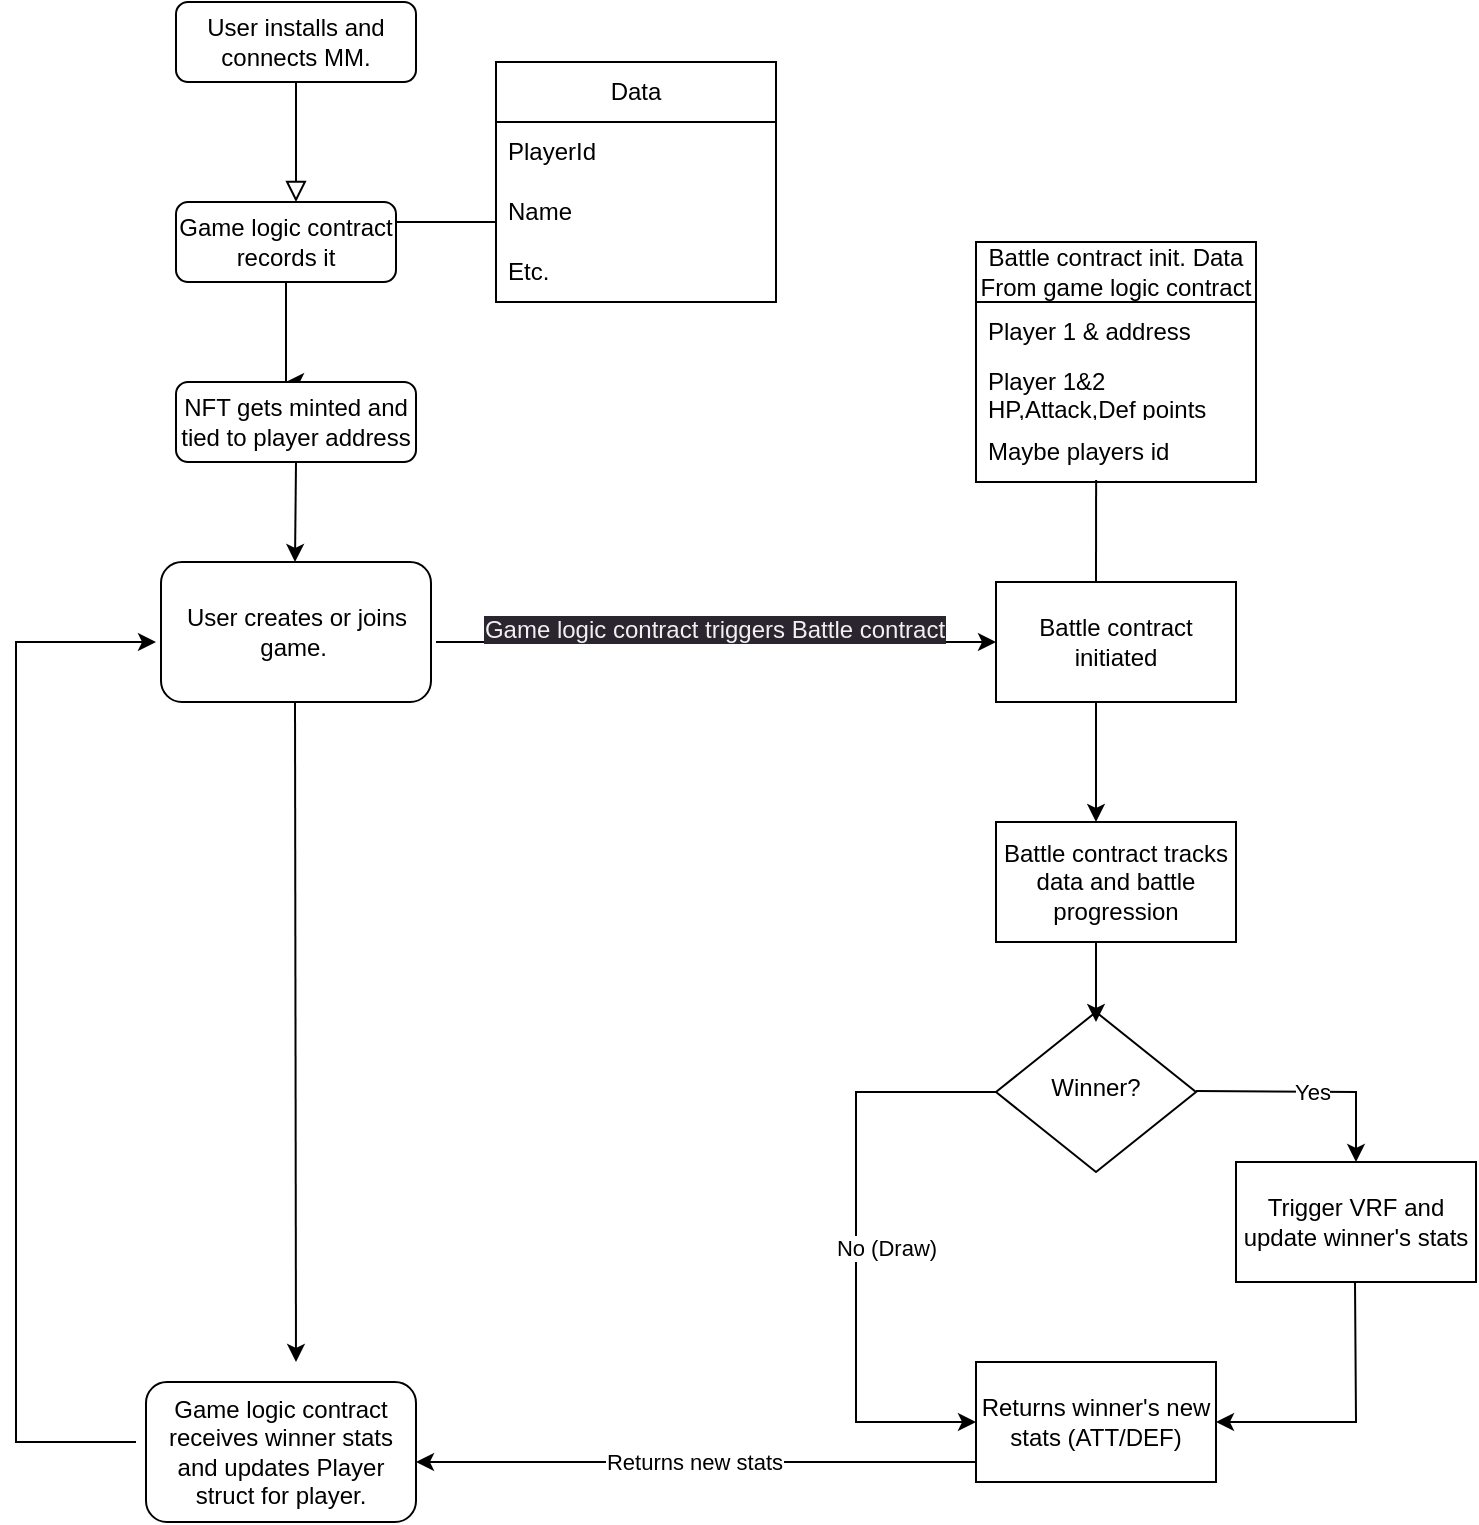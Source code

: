 <mxfile version="21.3.2" type="github">
  <diagram id="C5RBs43oDa-KdzZeNtuy" name="Page-1">
    <mxGraphModel dx="1195" dy="640" grid="1" gridSize="10" guides="1" tooltips="1" connect="1" arrows="1" fold="1" page="1" pageScale="1" pageWidth="827" pageHeight="1169" math="0" shadow="0">
      <root>
        <mxCell id="WIyWlLk6GJQsqaUBKTNV-0" />
        <mxCell id="WIyWlLk6GJQsqaUBKTNV-1" parent="WIyWlLk6GJQsqaUBKTNV-0" />
        <mxCell id="WIyWlLk6GJQsqaUBKTNV-2" value="" style="rounded=0;html=1;jettySize=auto;orthogonalLoop=1;fontSize=11;endArrow=block;endFill=0;endSize=8;strokeWidth=1;shadow=0;labelBackgroundColor=none;edgeStyle=orthogonalEdgeStyle;" parent="WIyWlLk6GJQsqaUBKTNV-1" source="WIyWlLk6GJQsqaUBKTNV-3" edge="1">
          <mxGeometry relative="1" as="geometry">
            <mxPoint x="220" y="180" as="targetPoint" />
          </mxGeometry>
        </mxCell>
        <mxCell id="WIyWlLk6GJQsqaUBKTNV-3" value="User installs and connects MM." style="rounded=1;whiteSpace=wrap;html=1;fontSize=12;glass=0;strokeWidth=1;shadow=0;" parent="WIyWlLk6GJQsqaUBKTNV-1" vertex="1">
          <mxGeometry x="160" y="80" width="120" height="40" as="geometry" />
        </mxCell>
        <mxCell id="WIyWlLk6GJQsqaUBKTNV-6" value="Winner?" style="rhombus;whiteSpace=wrap;html=1;shadow=0;fontFamily=Helvetica;fontSize=12;align=center;strokeWidth=1;spacing=6;spacingTop=-4;" parent="WIyWlLk6GJQsqaUBKTNV-1" vertex="1">
          <mxGeometry x="570" y="585" width="100" height="80" as="geometry" />
        </mxCell>
        <mxCell id="VcJ2u2z-iVHzoQPS1wjx-1" style="edgeStyle=orthogonalEdgeStyle;rounded=0;orthogonalLoop=1;jettySize=auto;html=1;exitX=0.5;exitY=1;exitDx=0;exitDy=0;" edge="1" parent="WIyWlLk6GJQsqaUBKTNV-1" source="VcJ2u2z-iVHzoQPS1wjx-0">
          <mxGeometry relative="1" as="geometry">
            <mxPoint x="215" y="270" as="targetPoint" />
            <Array as="points">
              <mxPoint x="215" y="270" />
              <mxPoint x="216" y="270" />
            </Array>
          </mxGeometry>
        </mxCell>
        <mxCell id="VcJ2u2z-iVHzoQPS1wjx-0" value="Game logic contract records it" style="rounded=1;whiteSpace=wrap;html=1;fontSize=12;glass=0;strokeWidth=1;shadow=0;" vertex="1" parent="WIyWlLk6GJQsqaUBKTNV-1">
          <mxGeometry x="160" y="180" width="110" height="40" as="geometry" />
        </mxCell>
        <mxCell id="VcJ2u2z-iVHzoQPS1wjx-2" value="Data" style="swimlane;fontStyle=0;childLayout=stackLayout;horizontal=1;startSize=30;horizontalStack=0;resizeParent=1;resizeParentMax=0;resizeLast=0;collapsible=1;marginBottom=0;whiteSpace=wrap;html=1;" vertex="1" parent="WIyWlLk6GJQsqaUBKTNV-1">
          <mxGeometry x="320" y="110" width="140" height="120" as="geometry" />
        </mxCell>
        <mxCell id="VcJ2u2z-iVHzoQPS1wjx-3" value="PlayerId" style="text;strokeColor=none;fillColor=none;align=left;verticalAlign=middle;spacingLeft=4;spacingRight=4;overflow=hidden;points=[[0,0.5],[1,0.5]];portConstraint=eastwest;rotatable=0;whiteSpace=wrap;html=1;" vertex="1" parent="VcJ2u2z-iVHzoQPS1wjx-2">
          <mxGeometry y="30" width="140" height="30" as="geometry" />
        </mxCell>
        <mxCell id="VcJ2u2z-iVHzoQPS1wjx-4" value="Name" style="text;strokeColor=none;fillColor=none;align=left;verticalAlign=middle;spacingLeft=4;spacingRight=4;overflow=hidden;points=[[0,0.5],[1,0.5]];portConstraint=eastwest;rotatable=0;whiteSpace=wrap;html=1;" vertex="1" parent="VcJ2u2z-iVHzoQPS1wjx-2">
          <mxGeometry y="60" width="140" height="30" as="geometry" />
        </mxCell>
        <mxCell id="VcJ2u2z-iVHzoQPS1wjx-5" value="Etc." style="text;strokeColor=none;fillColor=none;align=left;verticalAlign=middle;spacingLeft=4;spacingRight=4;overflow=hidden;points=[[0,0.5],[1,0.5]];portConstraint=eastwest;rotatable=0;whiteSpace=wrap;html=1;" vertex="1" parent="VcJ2u2z-iVHzoQPS1wjx-2">
          <mxGeometry y="90" width="140" height="30" as="geometry" />
        </mxCell>
        <mxCell id="VcJ2u2z-iVHzoQPS1wjx-7" value="" style="endArrow=none;html=1;rounded=0;entryX=0;entryY=0.667;entryDx=0;entryDy=0;exitX=1;exitY=0.25;exitDx=0;exitDy=0;entryPerimeter=0;" edge="1" parent="WIyWlLk6GJQsqaUBKTNV-1" source="VcJ2u2z-iVHzoQPS1wjx-0" target="VcJ2u2z-iVHzoQPS1wjx-4">
          <mxGeometry width="50" height="50" relative="1" as="geometry">
            <mxPoint x="390" y="420" as="sourcePoint" />
            <mxPoint x="440" y="370" as="targetPoint" />
            <Array as="points">
              <mxPoint x="290" y="190" />
            </Array>
          </mxGeometry>
        </mxCell>
        <mxCell id="VcJ2u2z-iVHzoQPS1wjx-9" value="NFT gets minted and tied to player address" style="rounded=1;whiteSpace=wrap;html=1;fontSize=12;glass=0;strokeWidth=1;shadow=0;" vertex="1" parent="WIyWlLk6GJQsqaUBKTNV-1">
          <mxGeometry x="160" y="270" width="120" height="40" as="geometry" />
        </mxCell>
        <mxCell id="VcJ2u2z-iVHzoQPS1wjx-12" value="User creates or joins game.&amp;nbsp;" style="rounded=1;whiteSpace=wrap;html=1;fontSize=12;glass=0;strokeWidth=1;shadow=0;" vertex="1" parent="WIyWlLk6GJQsqaUBKTNV-1">
          <mxGeometry x="152.5" y="360" width="135" height="70" as="geometry" />
        </mxCell>
        <mxCell id="VcJ2u2z-iVHzoQPS1wjx-16" value="" style="endArrow=classic;html=1;rounded=0;" edge="1" parent="WIyWlLk6GJQsqaUBKTNV-1">
          <mxGeometry relative="1" as="geometry">
            <mxPoint x="290" y="400" as="sourcePoint" />
            <mxPoint x="570" y="400" as="targetPoint" />
          </mxGeometry>
        </mxCell>
        <mxCell id="VcJ2u2z-iVHzoQPS1wjx-17" value="&#xa;&lt;span style=&quot;color: rgb(240, 240, 240); font-family: Helvetica; font-size: 12px; font-style: normal; font-variant-ligatures: normal; font-variant-caps: normal; font-weight: 400; letter-spacing: normal; orphans: 2; text-align: center; text-indent: 0px; text-transform: none; widows: 2; word-spacing: 0px; -webkit-text-stroke-width: 0px; background-color: rgb(42, 37, 47); text-decoration-thickness: initial; text-decoration-style: initial; text-decoration-color: initial; float: none; display: inline !important;&quot;&gt;Game logic contract triggers Battle contract&lt;/span&gt;&#xa;&#xa;" style="edgeLabel;resizable=0;html=1;align=center;verticalAlign=middle;" connectable="0" vertex="1" parent="VcJ2u2z-iVHzoQPS1wjx-16">
          <mxGeometry relative="1" as="geometry">
            <mxPoint x="-1" as="offset" />
          </mxGeometry>
        </mxCell>
        <mxCell id="VcJ2u2z-iVHzoQPS1wjx-18" value="Battle contract initiated" style="rounded=0;whiteSpace=wrap;html=1;" vertex="1" parent="WIyWlLk6GJQsqaUBKTNV-1">
          <mxGeometry x="570" y="370" width="120" height="60" as="geometry" />
        </mxCell>
        <mxCell id="VcJ2u2z-iVHzoQPS1wjx-19" value="Battle contract init. Data&lt;br&gt;From game logic contract" style="swimlane;fontStyle=0;childLayout=stackLayout;horizontal=1;startSize=30;horizontalStack=0;resizeParent=1;resizeParentMax=0;resizeLast=0;collapsible=1;marginBottom=0;whiteSpace=wrap;html=1;" vertex="1" parent="WIyWlLk6GJQsqaUBKTNV-1">
          <mxGeometry x="560" y="200" width="140" height="120" as="geometry" />
        </mxCell>
        <mxCell id="VcJ2u2z-iVHzoQPS1wjx-20" value="Player 1 &amp;amp; address" style="text;strokeColor=none;fillColor=none;align=left;verticalAlign=middle;spacingLeft=4;spacingRight=4;overflow=hidden;points=[[0,0.5],[1,0.5]];portConstraint=eastwest;rotatable=0;whiteSpace=wrap;html=1;" vertex="1" parent="VcJ2u2z-iVHzoQPS1wjx-19">
          <mxGeometry y="30" width="140" height="30" as="geometry" />
        </mxCell>
        <mxCell id="VcJ2u2z-iVHzoQPS1wjx-21" value="Player 1&amp;amp;2 HP,Attack,Def points" style="text;strokeColor=none;fillColor=none;align=left;verticalAlign=middle;spacingLeft=4;spacingRight=4;overflow=hidden;points=[[0,0.5],[1,0.5]];portConstraint=eastwest;rotatable=0;whiteSpace=wrap;html=1;" vertex="1" parent="VcJ2u2z-iVHzoQPS1wjx-19">
          <mxGeometry y="60" width="140" height="30" as="geometry" />
        </mxCell>
        <mxCell id="VcJ2u2z-iVHzoQPS1wjx-22" value="Maybe players id" style="text;strokeColor=none;fillColor=none;align=left;verticalAlign=middle;spacingLeft=4;spacingRight=4;overflow=hidden;points=[[0,0.5],[1,0.5]];portConstraint=eastwest;rotatable=0;whiteSpace=wrap;html=1;" vertex="1" parent="VcJ2u2z-iVHzoQPS1wjx-19">
          <mxGeometry y="90" width="140" height="30" as="geometry" />
        </mxCell>
        <mxCell id="VcJ2u2z-iVHzoQPS1wjx-30" value="" style="endArrow=none;html=1;rounded=0;entryX=0.429;entryY=0.967;entryDx=0;entryDy=0;entryPerimeter=0;" edge="1" parent="VcJ2u2z-iVHzoQPS1wjx-19" target="VcJ2u2z-iVHzoQPS1wjx-22">
          <mxGeometry width="50" height="50" relative="1" as="geometry">
            <mxPoint x="60" y="170" as="sourcePoint" />
            <mxPoint x="50" y="100" as="targetPoint" />
          </mxGeometry>
        </mxCell>
        <mxCell id="VcJ2u2z-iVHzoQPS1wjx-24" value="" style="endArrow=classic;html=1;rounded=0;" edge="1" parent="WIyWlLk6GJQsqaUBKTNV-1">
          <mxGeometry width="50" height="50" relative="1" as="geometry">
            <mxPoint x="220" y="310" as="sourcePoint" />
            <mxPoint x="219.5" y="360" as="targetPoint" />
          </mxGeometry>
        </mxCell>
        <mxCell id="VcJ2u2z-iVHzoQPS1wjx-25" value="" style="endArrow=classic;html=1;rounded=0;" edge="1" parent="WIyWlLk6GJQsqaUBKTNV-1">
          <mxGeometry width="50" height="50" relative="1" as="geometry">
            <mxPoint x="620" y="430" as="sourcePoint" />
            <mxPoint x="620" y="490" as="targetPoint" />
          </mxGeometry>
        </mxCell>
        <mxCell id="VcJ2u2z-iVHzoQPS1wjx-26" value="" style="endArrow=classic;html=1;rounded=0;" edge="1" parent="WIyWlLk6GJQsqaUBKTNV-1">
          <mxGeometry width="50" height="50" relative="1" as="geometry">
            <mxPoint x="620" y="550" as="sourcePoint" />
            <mxPoint x="620" y="590" as="targetPoint" />
          </mxGeometry>
        </mxCell>
        <mxCell id="VcJ2u2z-iVHzoQPS1wjx-29" value="" style="endArrow=classic;html=1;rounded=0;" edge="1" parent="WIyWlLk6GJQsqaUBKTNV-1">
          <mxGeometry width="50" height="50" relative="1" as="geometry">
            <mxPoint x="140" y="800" as="sourcePoint" />
            <mxPoint x="150" y="400" as="targetPoint" />
            <Array as="points">
              <mxPoint x="80" y="800" />
              <mxPoint x="80" y="400" />
            </Array>
          </mxGeometry>
        </mxCell>
        <mxCell id="VcJ2u2z-iVHzoQPS1wjx-31" value="Returns winner&#39;s new stats (ATT/DEF)" style="rounded=0;whiteSpace=wrap;html=1;" vertex="1" parent="WIyWlLk6GJQsqaUBKTNV-1">
          <mxGeometry x="560" y="760" width="120" height="60" as="geometry" />
        </mxCell>
        <mxCell id="VcJ2u2z-iVHzoQPS1wjx-32" value="Battle contract tracks data and battle progression" style="rounded=0;whiteSpace=wrap;html=1;" vertex="1" parent="WIyWlLk6GJQsqaUBKTNV-1">
          <mxGeometry x="570" y="490" width="120" height="60" as="geometry" />
        </mxCell>
        <mxCell id="VcJ2u2z-iVHzoQPS1wjx-34" value="" style="endArrow=classic;html=1;rounded=0;" edge="1" parent="WIyWlLk6GJQsqaUBKTNV-1">
          <mxGeometry relative="1" as="geometry">
            <mxPoint x="670" y="624.5" as="sourcePoint" />
            <mxPoint x="750" y="660" as="targetPoint" />
            <Array as="points">
              <mxPoint x="750" y="625" />
            </Array>
          </mxGeometry>
        </mxCell>
        <mxCell id="VcJ2u2z-iVHzoQPS1wjx-35" value="Yes" style="edgeLabel;resizable=0;html=1;align=center;verticalAlign=middle;" connectable="0" vertex="1" parent="VcJ2u2z-iVHzoQPS1wjx-34">
          <mxGeometry relative="1" as="geometry" />
        </mxCell>
        <mxCell id="VcJ2u2z-iVHzoQPS1wjx-36" value="Trigger VRF and update winner&#39;s stats" style="rounded=0;whiteSpace=wrap;html=1;" vertex="1" parent="WIyWlLk6GJQsqaUBKTNV-1">
          <mxGeometry x="690" y="660" width="120" height="60" as="geometry" />
        </mxCell>
        <mxCell id="VcJ2u2z-iVHzoQPS1wjx-37" value="" style="endArrow=classic;html=1;rounded=0;exitX=0;exitY=0.5;exitDx=0;exitDy=0;entryX=0;entryY=0.5;entryDx=0;entryDy=0;" edge="1" parent="WIyWlLk6GJQsqaUBKTNV-1" source="WIyWlLk6GJQsqaUBKTNV-6" target="VcJ2u2z-iVHzoQPS1wjx-31">
          <mxGeometry relative="1" as="geometry">
            <mxPoint x="560" y="655.5" as="sourcePoint" />
            <mxPoint x="500" y="820" as="targetPoint" />
            <Array as="points">
              <mxPoint x="500" y="625" />
              <mxPoint x="500" y="790" />
            </Array>
          </mxGeometry>
        </mxCell>
        <mxCell id="VcJ2u2z-iVHzoQPS1wjx-38" value="No (Draw)" style="edgeLabel;resizable=0;html=1;align=center;verticalAlign=middle;" connectable="0" vertex="1" parent="VcJ2u2z-iVHzoQPS1wjx-37">
          <mxGeometry relative="1" as="geometry">
            <mxPoint x="15" as="offset" />
          </mxGeometry>
        </mxCell>
        <mxCell id="VcJ2u2z-iVHzoQPS1wjx-39" value="" style="endArrow=classic;html=1;rounded=0;entryX=1;entryY=0.5;entryDx=0;entryDy=0;entryPerimeter=0;" edge="1" parent="WIyWlLk6GJQsqaUBKTNV-1" target="VcJ2u2z-iVHzoQPS1wjx-31">
          <mxGeometry width="50" height="50" relative="1" as="geometry">
            <mxPoint x="749.5" y="720" as="sourcePoint" />
            <mxPoint x="750" y="830" as="targetPoint" />
            <Array as="points">
              <mxPoint x="750" y="790" />
            </Array>
          </mxGeometry>
        </mxCell>
        <mxCell id="VcJ2u2z-iVHzoQPS1wjx-40" value="" style="endArrow=classic;html=1;rounded=0;" edge="1" parent="WIyWlLk6GJQsqaUBKTNV-1">
          <mxGeometry relative="1" as="geometry">
            <mxPoint x="560" y="810" as="sourcePoint" />
            <mxPoint x="280" y="810" as="targetPoint" />
          </mxGeometry>
        </mxCell>
        <mxCell id="VcJ2u2z-iVHzoQPS1wjx-41" value="Returns new stats" style="edgeLabel;resizable=0;html=1;align=center;verticalAlign=middle;" connectable="0" vertex="1" parent="VcJ2u2z-iVHzoQPS1wjx-40">
          <mxGeometry relative="1" as="geometry">
            <mxPoint x="-1" as="offset" />
          </mxGeometry>
        </mxCell>
        <mxCell id="VcJ2u2z-iVHzoQPS1wjx-42" value="" style="endArrow=classic;html=1;rounded=0;" edge="1" parent="WIyWlLk6GJQsqaUBKTNV-1">
          <mxGeometry width="50" height="50" relative="1" as="geometry">
            <mxPoint x="219.5" y="430" as="sourcePoint" />
            <mxPoint x="220" y="760" as="targetPoint" />
          </mxGeometry>
        </mxCell>
        <mxCell id="VcJ2u2z-iVHzoQPS1wjx-43" value="Game logic contract receives winner stats and updates Player struct for player." style="rounded=1;whiteSpace=wrap;html=1;fontSize=12;glass=0;strokeWidth=1;shadow=0;" vertex="1" parent="WIyWlLk6GJQsqaUBKTNV-1">
          <mxGeometry x="145" y="770" width="135" height="70" as="geometry" />
        </mxCell>
      </root>
    </mxGraphModel>
  </diagram>
</mxfile>
